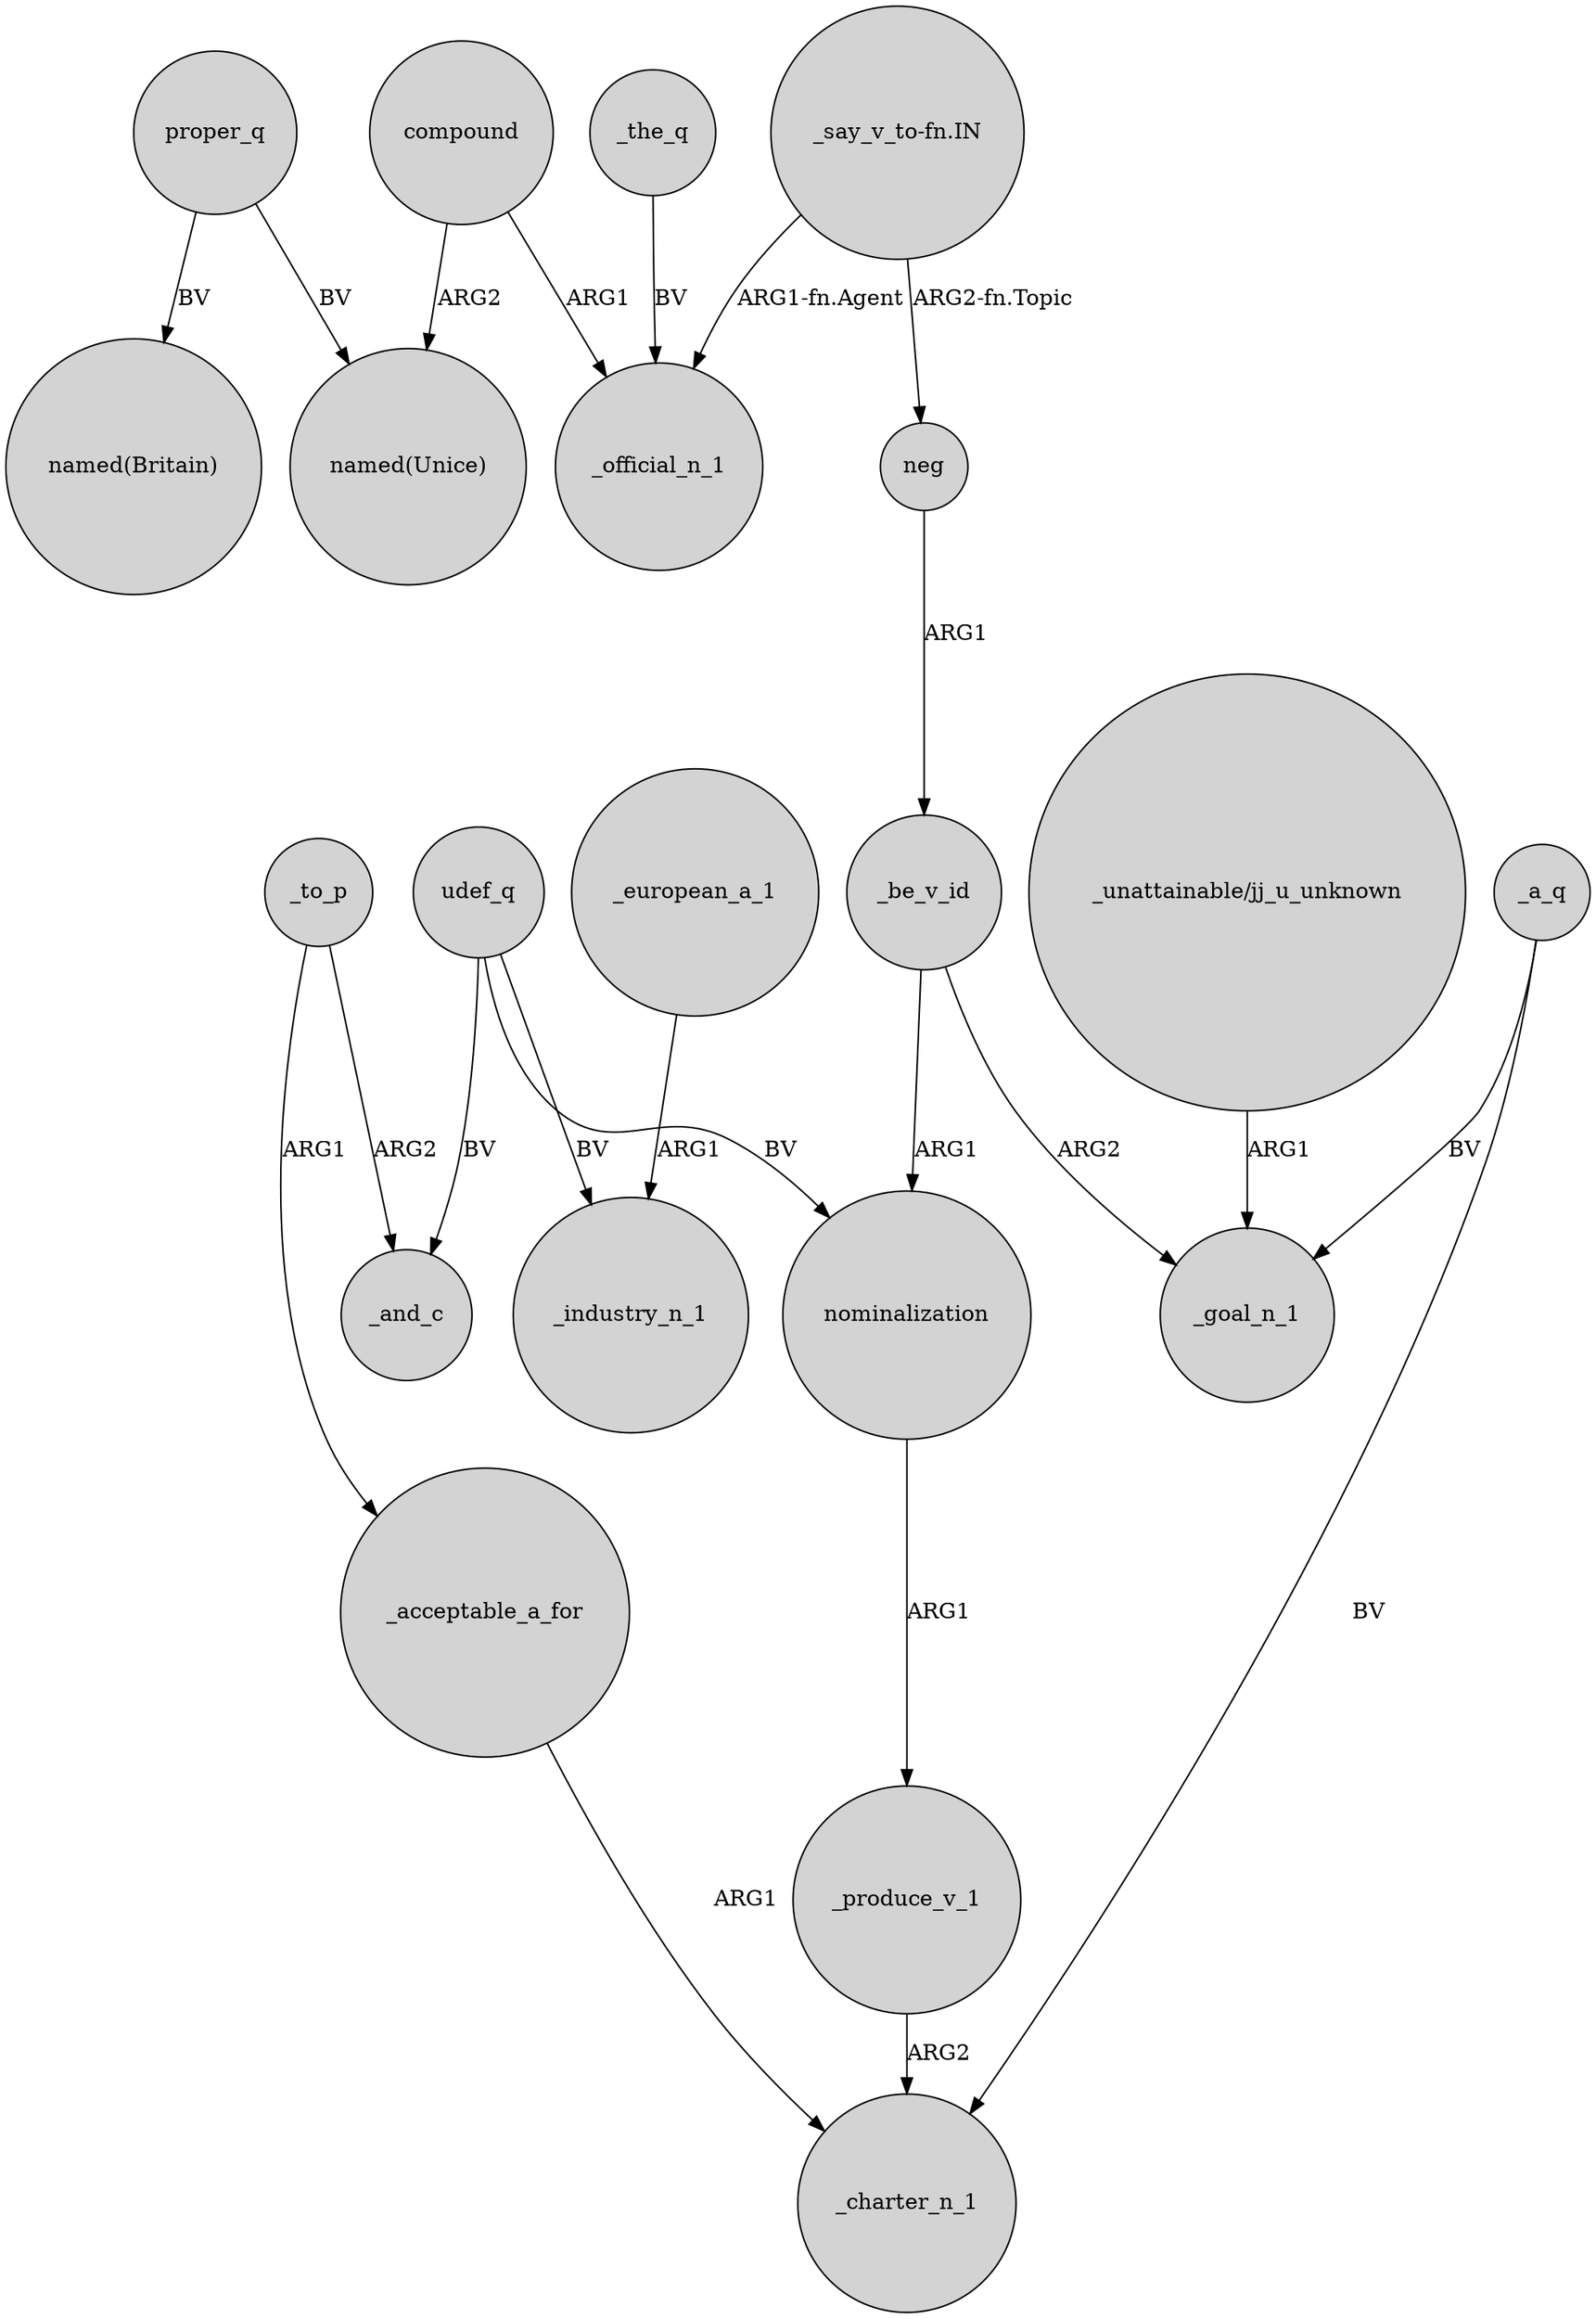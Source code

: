digraph {
	node [shape=circle style=filled]
	proper_q -> "named(Unice)" [label=BV]
	_acceptable_a_for -> _charter_n_1 [label=ARG1]
	_a_q -> _charter_n_1 [label=BV]
	_the_q -> _official_n_1 [label=BV]
	_be_v_id -> nominalization [label=ARG1]
	"_say_v_to-fn.IN" -> _official_n_1 [label="ARG1-fn.Agent"]
	compound -> "named(Unice)" [label=ARG2]
	_to_p -> _and_c [label=ARG2]
	_a_q -> _goal_n_1 [label=BV]
	_to_p -> _acceptable_a_for [label=ARG1]
	_be_v_id -> _goal_n_1 [label=ARG2]
	udef_q -> nominalization [label=BV]
	compound -> _official_n_1 [label=ARG1]
	"_say_v_to-fn.IN" -> neg [label="ARG2-fn.Topic"]
	_produce_v_1 -> _charter_n_1 [label=ARG2]
	neg -> _be_v_id [label=ARG1]
	nominalization -> _produce_v_1 [label=ARG1]
	udef_q -> _and_c [label=BV]
	udef_q -> _industry_n_1 [label=BV]
	"_unattainable/jj_u_unknown" -> _goal_n_1 [label=ARG1]
	proper_q -> "named(Britain)" [label=BV]
	_european_a_1 -> _industry_n_1 [label=ARG1]
}
